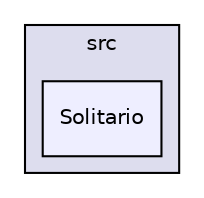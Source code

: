 digraph "src/Solitario" {
  compound=true
  node [ fontsize="10", fontname="Helvetica"];
  edge [ labelfontsize="10", labelfontname="Helvetica"];
  subgraph clusterdir_68267d1309a1af8e8297ef4c3efbcdba {
    graph [ bgcolor="#ddddee", pencolor="black", label="src" fontname="Helvetica", fontsize="10", URL="dir_68267d1309a1af8e8297ef4c3efbcdba.html"]
  dir_ca7ee01b99b487a4d52c4d89a4ba498c [shape=box, label="Solitario", style="filled", fillcolor="#eeeeff", pencolor="black", URL="dir_ca7ee01b99b487a4d52c4d89a4ba498c.html"];
  }
}
